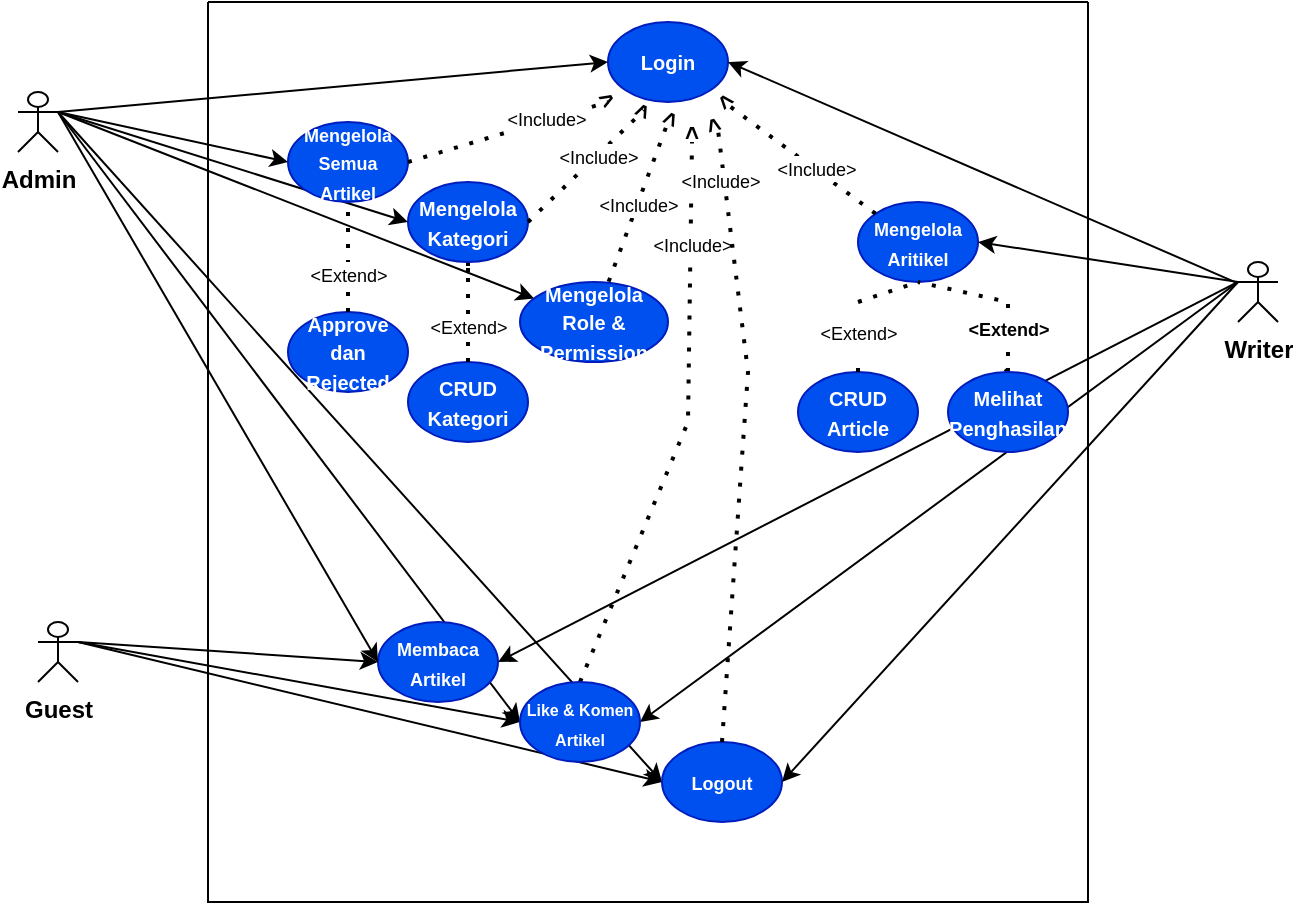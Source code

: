 <mxfile version="26.2.13">
  <diagram name="Page-1" id="5_PxfF87xwtZbWOUVoVM">
    <mxGraphModel dx="835" dy="490" grid="1" gridSize="10" guides="1" tooltips="1" connect="1" arrows="1" fold="1" page="1" pageScale="1" pageWidth="850" pageHeight="1100" math="0" shadow="0">
      <root>
        <mxCell id="0" />
        <mxCell id="1" parent="0" />
        <mxCell id="FiibV92SIHVnTIMMilG7-41" value="" style="endArrow=classic;html=1;rounded=0;exitX=0;exitY=0.333;exitDx=0;exitDy=0;exitPerimeter=0;entryX=1;entryY=0.5;entryDx=0;entryDy=0;fontStyle=1" parent="1" source="FiibV92SIHVnTIMMilG7-24" target="FiibV92SIHVnTIMMilG7-39" edge="1">
          <mxGeometry width="50" height="50" relative="1" as="geometry">
            <mxPoint x="420" y="360" as="sourcePoint" />
            <mxPoint x="470" y="310" as="targetPoint" />
          </mxGeometry>
        </mxCell>
        <mxCell id="FiibV92SIHVnTIMMilG7-21" value="" style="endArrow=classic;html=1;rounded=0;entryX=0;entryY=0.5;entryDx=0;entryDy=0;exitX=1;exitY=0.333;exitDx=0;exitDy=0;exitPerimeter=0;fontStyle=1" parent="1" source="FiibV92SIHVnTIMMilG7-3" target="FiibV92SIHVnTIMMilG7-17" edge="1">
          <mxGeometry width="50" height="50" relative="1" as="geometry">
            <mxPoint x="220" y="330" as="sourcePoint" />
            <mxPoint x="320" y="260" as="targetPoint" />
          </mxGeometry>
        </mxCell>
        <mxCell id="FiibV92SIHVnTIMMilG7-32" value="" style="endArrow=classic;html=1;rounded=0;exitX=0;exitY=0.333;exitDx=0;exitDy=0;exitPerimeter=0;entryX=1;entryY=0.5;entryDx=0;entryDy=0;fontStyle=1" parent="1" source="FiibV92SIHVnTIMMilG7-24" target="FiibV92SIHVnTIMMilG7-11" edge="1">
          <mxGeometry width="50" height="50" relative="1" as="geometry">
            <mxPoint x="710" y="300" as="sourcePoint" />
            <mxPoint x="500" y="310" as="targetPoint" />
            <Array as="points" />
          </mxGeometry>
        </mxCell>
        <mxCell id="FiibV92SIHVnTIMMilG7-42" value="" style="endArrow=classic;html=1;rounded=0;entryX=0;entryY=0.5;entryDx=0;entryDy=0;exitX=1;exitY=0.333;exitDx=0;exitDy=0;exitPerimeter=0;fontStyle=1" parent="1" source="FiibV92SIHVnTIMMilG7-35" target="FiibV92SIHVnTIMMilG7-39" edge="1">
          <mxGeometry width="50" height="50" relative="1" as="geometry">
            <mxPoint x="200" y="410" as="sourcePoint" />
            <mxPoint x="470" y="310" as="targetPoint" />
          </mxGeometry>
        </mxCell>
        <mxCell id="FiibV92SIHVnTIMMilG7-82" value="" style="endArrow=classic;html=1;rounded=0;exitX=1;exitY=0.333;exitDx=0;exitDy=0;exitPerimeter=0;entryX=0;entryY=0.5;entryDx=0;entryDy=0;fontStyle=1" parent="1" source="FiibV92SIHVnTIMMilG7-35" target="FiibV92SIHVnTIMMilG7-76" edge="1">
          <mxGeometry width="50" height="50" relative="1" as="geometry">
            <mxPoint x="370" y="490" as="sourcePoint" />
            <mxPoint x="420" y="440" as="targetPoint" />
          </mxGeometry>
        </mxCell>
        <mxCell id="FiibV92SIHVnTIMMilG7-83" value="" style="endArrow=classic;html=1;rounded=0;exitX=1;exitY=0.333;exitDx=0;exitDy=0;exitPerimeter=0;entryX=0;entryY=0.5;entryDx=0;entryDy=0;fontStyle=1" parent="1" source="FiibV92SIHVnTIMMilG7-3" target="FiibV92SIHVnTIMMilG7-76" edge="1">
          <mxGeometry width="50" height="50" relative="1" as="geometry">
            <mxPoint x="370" y="490" as="sourcePoint" />
            <mxPoint x="420" y="440" as="targetPoint" />
          </mxGeometry>
        </mxCell>
        <mxCell id="FiibV92SIHVnTIMMilG7-43" value="" style="endArrow=classic;html=1;rounded=0;exitX=1;exitY=0.333;exitDx=0;exitDy=0;exitPerimeter=0;entryX=0;entryY=0.5;entryDx=0;entryDy=0;fontStyle=1" parent="1" source="FiibV92SIHVnTIMMilG7-3" target="FiibV92SIHVnTIMMilG7-39" edge="1">
          <mxGeometry width="50" height="50" relative="1" as="geometry">
            <mxPoint x="420" y="360" as="sourcePoint" />
            <mxPoint x="470" y="310" as="targetPoint" />
          </mxGeometry>
        </mxCell>
        <mxCell id="FiibV92SIHVnTIMMilG7-22" value="" style="endArrow=classic;html=1;rounded=0;exitX=1;exitY=0.333;exitDx=0;exitDy=0;exitPerimeter=0;fontStyle=1" parent="1" source="FiibV92SIHVnTIMMilG7-3" target="FiibV92SIHVnTIMMilG7-18" edge="1">
          <mxGeometry width="50" height="50" relative="1" as="geometry">
            <mxPoint x="100" y="230" as="sourcePoint" />
            <mxPoint x="335" y="352.5" as="targetPoint" />
          </mxGeometry>
        </mxCell>
        <mxCell id="FiibV92SIHVnTIMMilG7-3" value="Admin" style="shape=umlActor;verticalLabelPosition=bottom;verticalAlign=top;html=1;outlineConnect=0;fontStyle=1" parent="1" vertex="1">
          <mxGeometry x="110" y="245" width="20" height="30" as="geometry" />
        </mxCell>
        <mxCell id="FiibV92SIHVnTIMMilG7-9" value="" style="swimlane;startSize=0;fontStyle=1" parent="1" vertex="1">
          <mxGeometry x="205" y="200" width="440" height="450" as="geometry" />
        </mxCell>
        <mxCell id="FiibV92SIHVnTIMMilG7-18" value="&lt;font size=&quot;1&quot;&gt;Mengelola&lt;/font&gt;&lt;div&gt;&lt;font size=&quot;1&quot;&gt;Role &amp;amp; Permission&lt;/font&gt;&lt;/div&gt;" style="ellipse;whiteSpace=wrap;html=1;fillColor=#0050ef;fontColor=#ffffff;strokeColor=#001DBC;fontStyle=1" parent="FiibV92SIHVnTIMMilG7-9" vertex="1">
          <mxGeometry x="156" y="140" width="74" height="40" as="geometry" />
        </mxCell>
        <mxCell id="FiibV92SIHVnTIMMilG7-15" value="&lt;font style=&quot;font-size: 9px;&quot;&gt;Mengelola&lt;/font&gt;&lt;div&gt;&lt;font style=&quot;font-size: 9px;&quot;&gt;Semua Artikel&lt;/font&gt;&lt;/div&gt;" style="ellipse;whiteSpace=wrap;html=1;fillColor=#0050ef;fontColor=#ffffff;strokeColor=#001DBC;fontStyle=1" parent="FiibV92SIHVnTIMMilG7-9" vertex="1">
          <mxGeometry x="40" y="60" width="60" height="40" as="geometry" />
        </mxCell>
        <mxCell id="FiibV92SIHVnTIMMilG7-27" value="&lt;font size=&quot;1&quot;&gt;Login&lt;/font&gt;" style="ellipse;whiteSpace=wrap;html=1;fillColor=#0050ef;fontColor=#ffffff;strokeColor=#001DBC;fontStyle=1" parent="FiibV92SIHVnTIMMilG7-9" vertex="1">
          <mxGeometry x="200" y="10" width="60" height="40" as="geometry" />
        </mxCell>
        <mxCell id="FiibV92SIHVnTIMMilG7-61" value="" style="endArrow=none;dashed=1;html=1;dashPattern=1 3;strokeWidth=2;rounded=0;entryX=0.5;entryY=1;entryDx=0;entryDy=0;exitX=0.5;exitY=0;exitDx=0;exitDy=0;fontStyle=1" parent="FiibV92SIHVnTIMMilG7-9" target="FiibV92SIHVnTIMMilG7-15" edge="1">
          <mxGeometry width="50" height="50" relative="1" as="geometry">
            <mxPoint x="70" y="115" as="sourcePoint" />
            <mxPoint x="220" y="170" as="targetPoint" />
          </mxGeometry>
        </mxCell>
        <mxCell id="FiibV92SIHVnTIMMilG7-62" value="&lt;font style=&quot;font-size: 9px;&quot;&gt;&lt;span&gt;Mengelola Aritikel&lt;/span&gt;&lt;/font&gt;" style="ellipse;whiteSpace=wrap;html=1;fillColor=#0050ef;fontColor=#ffffff;strokeColor=#001DBC;textShadow=0;fontStyle=1" parent="FiibV92SIHVnTIMMilG7-9" vertex="1">
          <mxGeometry x="325" y="100" width="60" height="40" as="geometry" />
        </mxCell>
        <mxCell id="FiibV92SIHVnTIMMilG7-57" value="&lt;font size=&quot;1&quot;&gt;Approve dan Rejected&lt;/font&gt;" style="ellipse;whiteSpace=wrap;html=1;fillColor=#0050ef;fontColor=#ffffff;strokeColor=#001DBC;fontStyle=1" parent="FiibV92SIHVnTIMMilG7-9" vertex="1">
          <mxGeometry x="40" y="155" width="60" height="40" as="geometry" />
        </mxCell>
        <mxCell id="FiibV92SIHVnTIMMilG7-66" value="&lt;font size=&quot;1&quot;&gt;CRUD&lt;/font&gt;&lt;div&gt;&lt;font size=&quot;1&quot;&gt;Article&lt;/font&gt;&lt;/div&gt;" style="ellipse;whiteSpace=wrap;html=1;fillColor=#0050ef;fontColor=#ffffff;strokeColor=#001DBC;fontStyle=1" parent="FiibV92SIHVnTIMMilG7-9" vertex="1">
          <mxGeometry x="295" y="185" width="60" height="40" as="geometry" />
        </mxCell>
        <mxCell id="FiibV92SIHVnTIMMilG7-67" value="" style="endArrow=none;dashed=1;html=1;dashPattern=1 3;strokeWidth=2;rounded=0;entryX=0.5;entryY=1;entryDx=0;entryDy=0;exitX=0.5;exitY=0;exitDx=0;exitDy=0;fontStyle=1" parent="FiibV92SIHVnTIMMilG7-9" source="FiibV92SIHVnTIMMilG7-60" target="FiibV92SIHVnTIMMilG7-62" edge="1">
          <mxGeometry width="50" height="50" relative="1" as="geometry">
            <mxPoint x="250" y="260" as="sourcePoint" />
            <mxPoint x="300" y="210" as="targetPoint" />
          </mxGeometry>
        </mxCell>
        <mxCell id="FiibV92SIHVnTIMMilG7-68" value="" style="endArrow=none;dashed=1;html=1;dashPattern=1 3;strokeWidth=2;rounded=0;entryX=0.5;entryY=1;entryDx=0;entryDy=0;exitX=0.5;exitY=0;exitDx=0;exitDy=0;fontStyle=1" parent="FiibV92SIHVnTIMMilG7-9" source="FiibV92SIHVnTIMMilG7-66" target="FiibV92SIHVnTIMMilG7-60" edge="1">
          <mxGeometry width="50" height="50" relative="1" as="geometry">
            <mxPoint x="460" y="340" as="sourcePoint" />
            <mxPoint x="460" y="300" as="targetPoint" />
          </mxGeometry>
        </mxCell>
        <mxCell id="FiibV92SIHVnTIMMilG7-60" value="&lt;font style=&quot;font-size: 9px;&quot;&gt;&amp;lt;Extend&amp;gt;&lt;/font&gt;" style="text;html=1;align=center;verticalAlign=middle;resizable=0;points=[];autosize=1;strokeColor=none;fillColor=none;fontStyle=0" parent="FiibV92SIHVnTIMMilG7-9" vertex="1">
          <mxGeometry x="295" y="150" width="60" height="30" as="geometry" />
        </mxCell>
        <mxCell id="FiibV92SIHVnTIMMilG7-70" value="" style="endArrow=none;dashed=1;html=1;dashPattern=1 3;strokeWidth=2;rounded=0;exitX=0.5;exitY=0;exitDx=0;exitDy=0;entryX=0.5;entryY=1;entryDx=0;entryDy=0;fontStyle=1" parent="FiibV92SIHVnTIMMilG7-9" source="FiibV92SIHVnTIMMilG7-69" target="FiibV92SIHVnTIMMilG7-62" edge="1">
          <mxGeometry width="50" height="50" relative="1" as="geometry">
            <mxPoint x="395" y="150" as="sourcePoint" />
            <mxPoint x="300" y="210" as="targetPoint" />
            <Array as="points">
              <mxPoint x="400" y="150" />
            </Array>
          </mxGeometry>
        </mxCell>
        <mxCell id="bdpBuSMv_gDnvkWVU8WQ-47" value="&lt;font style=&quot;font-size: 9px;&quot;&gt;&amp;lt;Extend&amp;gt;&lt;/font&gt;" style="edgeLabel;html=1;align=center;verticalAlign=middle;resizable=0;points=[];fontStyle=1" vertex="1" connectable="0" parent="FiibV92SIHVnTIMMilG7-70">
          <mxGeometry x="-0.443" relative="1" as="geometry">
            <mxPoint as="offset" />
          </mxGeometry>
        </mxCell>
        <mxCell id="FiibV92SIHVnTIMMilG7-72" value="" style="endArrow=none;dashed=1;html=1;dashPattern=1 3;strokeWidth=2;rounded=0;exitX=0.5;exitY=0;exitDx=0;exitDy=0;entryX=0.5;entryY=1;entryDx=0;entryDy=0;fontStyle=1" parent="FiibV92SIHVnTIMMilG7-9" source="FiibV92SIHVnTIMMilG7-69" edge="1">
          <mxGeometry width="50" height="50" relative="1" as="geometry">
            <mxPoint x="530" y="360" as="sourcePoint" />
            <mxPoint x="395" y="180" as="targetPoint" />
          </mxGeometry>
        </mxCell>
        <mxCell id="FiibV92SIHVnTIMMilG7-76" value="&lt;font style=&quot;font-size: 9px;&quot;&gt;Logout&lt;/font&gt;" style="ellipse;whiteSpace=wrap;html=1;fillColor=#0050ef;fontColor=#ffffff;strokeColor=#001DBC;fontStyle=1" parent="FiibV92SIHVnTIMMilG7-9" vertex="1">
          <mxGeometry x="227" y="370" width="60" height="40" as="geometry" />
        </mxCell>
        <mxCell id="FiibV92SIHVnTIMMilG7-85" value="&lt;font size=&quot;1&quot;&gt;CRUD&lt;/font&gt;&lt;div&gt;&lt;font size=&quot;1&quot;&gt;Kategori&lt;/font&gt;&lt;/div&gt;" style="ellipse;whiteSpace=wrap;html=1;fillColor=#0050ef;fontColor=#ffffff;strokeColor=#001DBC;fontStyle=1" parent="FiibV92SIHVnTIMMilG7-9" vertex="1">
          <mxGeometry x="100" y="180" width="60" height="40" as="geometry" />
        </mxCell>
        <mxCell id="FiibV92SIHVnTIMMilG7-90" value="" style="endArrow=none;dashed=1;html=1;dashPattern=1 3;strokeWidth=2;rounded=0;exitX=0.5;exitY=0;exitDx=0;exitDy=0;entryX=0.5;entryY=1;entryDx=0;entryDy=0;fontStyle=1" parent="FiibV92SIHVnTIMMilG7-9" target="FiibV92SIHVnTIMMilG7-17" edge="1">
          <mxGeometry width="50" height="50" relative="1" as="geometry">
            <mxPoint x="130" y="135" as="sourcePoint" />
            <mxPoint x="200" y="210" as="targetPoint" />
          </mxGeometry>
        </mxCell>
        <mxCell id="FiibV92SIHVnTIMMilG7-92" value="" style="endArrow=none;dashed=1;html=1;dashPattern=1 3;strokeWidth=2;rounded=0;exitX=0.5;exitY=0;exitDx=0;exitDy=0;entryX=0.5;entryY=1;entryDx=0;entryDy=0;fontStyle=1" parent="FiibV92SIHVnTIMMilG7-9" source="FiibV92SIHVnTIMMilG7-85" target="FiibV92SIHVnTIMMilG7-17" edge="1">
          <mxGeometry width="50" height="50" relative="1" as="geometry">
            <mxPoint x="310" y="370" as="sourcePoint" />
            <mxPoint x="130" y="165" as="targetPoint" />
          </mxGeometry>
        </mxCell>
        <mxCell id="bdpBuSMv_gDnvkWVU8WQ-48" value="&lt;span style=&quot;font-size: 9px;&quot;&gt;&amp;lt;Extend&amp;gt;&lt;/span&gt;" style="edgeLabel;html=1;align=center;verticalAlign=middle;resizable=0;points=[];fontStyle=0" vertex="1" connectable="0" parent="FiibV92SIHVnTIMMilG7-92">
          <mxGeometry x="-0.283" relative="1" as="geometry">
            <mxPoint as="offset" />
          </mxGeometry>
        </mxCell>
        <mxCell id="bdpBuSMv_gDnvkWVU8WQ-6" value="" style="endArrow=none;dashed=1;html=1;dashPattern=1 3;strokeWidth=2;rounded=0;exitX=1;exitY=0.5;exitDx=0;exitDy=0;fontStyle=1" edge="1" parent="FiibV92SIHVnTIMMilG7-9" source="FiibV92SIHVnTIMMilG7-15">
          <mxGeometry width="50" height="50" relative="1" as="geometry">
            <mxPoint x="170" y="220" as="sourcePoint" />
            <mxPoint x="200" y="50" as="targetPoint" />
          </mxGeometry>
        </mxCell>
        <mxCell id="bdpBuSMv_gDnvkWVU8WQ-39" value="&lt;font style=&quot;font-size: 9px;&quot;&gt;&amp;lt;Include&amp;gt;&lt;/font&gt;" style="edgeLabel;html=1;align=center;verticalAlign=middle;resizable=0;points=[];fontStyle=0" vertex="1" connectable="0" parent="bdpBuSMv_gDnvkWVU8WQ-6">
          <mxGeometry x="0.385" y="1" relative="1" as="geometry">
            <mxPoint as="offset" />
          </mxGeometry>
        </mxCell>
        <mxCell id="FiibV92SIHVnTIMMilG7-17" value="&lt;font size=&quot;1&quot;&gt;Mengelola&lt;/font&gt;&lt;div&gt;&lt;font size=&quot;1&quot;&gt;Kategori&lt;/font&gt;&lt;/div&gt;" style="ellipse;whiteSpace=wrap;html=1;fillColor=#0050ef;fontColor=#ffffff;strokeColor=#001DBC;fontStyle=1" parent="FiibV92SIHVnTIMMilG7-9" vertex="1">
          <mxGeometry x="100" y="90" width="60" height="40" as="geometry" />
        </mxCell>
        <mxCell id="bdpBuSMv_gDnvkWVU8WQ-7" value="" style="endArrow=none;dashed=1;html=1;dashPattern=1 3;strokeWidth=2;rounded=0;entryX=0.5;entryY=1;entryDx=0;entryDy=0;exitX=0.5;exitY=0;exitDx=0;exitDy=0;fontStyle=1" edge="1" parent="FiibV92SIHVnTIMMilG7-9" source="FiibV92SIHVnTIMMilG7-57" target="FiibV92SIHVnTIMMilG7-15">
          <mxGeometry width="50" height="50" relative="1" as="geometry">
            <mxPoint x="240" y="305" as="sourcePoint" />
            <mxPoint x="70" y="145" as="targetPoint" />
          </mxGeometry>
        </mxCell>
        <mxCell id="bdpBuSMv_gDnvkWVU8WQ-50" value="&lt;span style=&quot;font-size: 9px;&quot;&gt;&amp;lt;Extend&amp;gt;&lt;/span&gt;" style="edgeLabel;html=1;align=center;verticalAlign=middle;resizable=0;points=[];fontStyle=0" vertex="1" connectable="0" parent="bdpBuSMv_gDnvkWVU8WQ-7">
          <mxGeometry x="-0.292" relative="1" as="geometry">
            <mxPoint as="offset" />
          </mxGeometry>
        </mxCell>
        <mxCell id="bdpBuSMv_gDnvkWVU8WQ-8" value="" style="endArrow=none;dashed=1;html=1;dashPattern=1 3;strokeWidth=2;rounded=0;exitX=1;exitY=0.5;exitDx=0;exitDy=0;entryX=0.3;entryY=0.96;entryDx=0;entryDy=0;entryPerimeter=0;fontStyle=1" edge="1" parent="FiibV92SIHVnTIMMilG7-9" source="FiibV92SIHVnTIMMilG7-17">
          <mxGeometry width="50" height="50" relative="1" as="geometry">
            <mxPoint x="160.0" y="115.8" as="sourcePoint" />
            <mxPoint x="218" y="54.2" as="targetPoint" />
            <Array as="points" />
          </mxGeometry>
        </mxCell>
        <mxCell id="bdpBuSMv_gDnvkWVU8WQ-36" value="&lt;span style=&quot;font-size: 9px;&quot;&gt;&amp;lt;Include&amp;gt;&lt;/span&gt;" style="edgeLabel;html=1;align=center;verticalAlign=middle;resizable=0;points=[];fontStyle=0" vertex="1" connectable="0" parent="bdpBuSMv_gDnvkWVU8WQ-8">
          <mxGeometry x="0.207" relative="1" as="geometry">
            <mxPoint as="offset" />
          </mxGeometry>
        </mxCell>
        <mxCell id="bdpBuSMv_gDnvkWVU8WQ-9" value="" style="endArrow=none;dashed=1;html=1;dashPattern=1 3;strokeWidth=2;rounded=0;entryX=0.5;entryY=1;entryDx=0;entryDy=0;exitX=0.599;exitY=-0.005;exitDx=0;exitDy=0;exitPerimeter=0;fontStyle=1" edge="1" parent="FiibV92SIHVnTIMMilG7-9" source="FiibV92SIHVnTIMMilG7-18">
          <mxGeometry width="50" height="50" relative="1" as="geometry">
            <mxPoint x="210" y="130" as="sourcePoint" />
            <mxPoint x="230" y="60" as="targetPoint" />
            <Array as="points" />
          </mxGeometry>
        </mxCell>
        <mxCell id="bdpBuSMv_gDnvkWVU8WQ-38" value="&lt;span style=&quot;font-size: 9px;&quot;&gt;&amp;lt;Include&amp;gt;&lt;/span&gt;" style="edgeLabel;html=1;align=center;verticalAlign=middle;resizable=0;points=[];fontStyle=0" vertex="1" connectable="0" parent="bdpBuSMv_gDnvkWVU8WQ-9">
          <mxGeometry x="-0.011" y="-1" relative="1" as="geometry">
            <mxPoint x="-1" as="offset" />
          </mxGeometry>
        </mxCell>
        <mxCell id="bdpBuSMv_gDnvkWVU8WQ-10" value="" style="endArrow=none;dashed=1;html=1;dashPattern=1 3;strokeWidth=2;rounded=0;exitX=0;exitY=0;exitDx=0;exitDy=0;entryX=0.743;entryY=0.98;entryDx=0;entryDy=0;entryPerimeter=0;fontStyle=1" edge="1" parent="FiibV92SIHVnTIMMilG7-9" source="FiibV92SIHVnTIMMilG7-62">
          <mxGeometry width="50" height="50" relative="1" as="geometry">
            <mxPoint x="338.42" y="110.8" as="sourcePoint" />
            <mxPoint x="258.0" y="50.0" as="targetPoint" />
          </mxGeometry>
        </mxCell>
        <mxCell id="bdpBuSMv_gDnvkWVU8WQ-25" value="&lt;span style=&quot;font-size: 9px;&quot;&gt;&amp;lt;Include&amp;gt;&lt;/span&gt;" style="edgeLabel;html=1;align=center;verticalAlign=middle;resizable=0;points=[];fontStyle=0" vertex="1" connectable="0" parent="bdpBuSMv_gDnvkWVU8WQ-10">
          <mxGeometry x="-0.199" y="-1" relative="1" as="geometry">
            <mxPoint as="offset" />
          </mxGeometry>
        </mxCell>
        <mxCell id="bdpBuSMv_gDnvkWVU8WQ-12" value="&lt;span&gt;&amp;gt;&lt;/span&gt;" style="text;html=1;align=center;verticalAlign=middle;resizable=0;points=[];autosize=1;strokeColor=none;fillColor=none;rotation=-65;fontStyle=1" vertex="1" parent="FiibV92SIHVnTIMMilG7-9">
          <mxGeometry x="216" y="44" width="30" height="30" as="geometry" />
        </mxCell>
        <mxCell id="bdpBuSMv_gDnvkWVU8WQ-14" value="&lt;span&gt;&amp;gt;&lt;/span&gt;" style="text;html=1;align=center;verticalAlign=middle;resizable=0;points=[];autosize=1;strokeColor=none;fillColor=none;rotation=-130;fontStyle=1" vertex="1" parent="FiibV92SIHVnTIMMilG7-9">
          <mxGeometry x="244" y="35" width="30" height="30" as="geometry" />
        </mxCell>
        <mxCell id="bdpBuSMv_gDnvkWVU8WQ-15" value="&lt;span&gt;&amp;gt;&lt;/span&gt;" style="text;html=1;align=center;verticalAlign=middle;resizable=0;points=[];autosize=1;strokeColor=none;fillColor=none;rotation=-65;fontStyle=1" vertex="1" parent="FiibV92SIHVnTIMMilG7-9">
          <mxGeometry x="202" y="40" width="30" height="30" as="geometry" />
        </mxCell>
        <mxCell id="bdpBuSMv_gDnvkWVU8WQ-16" value="&lt;span&gt;&amp;gt;&lt;/span&gt;" style="text;html=1;align=center;verticalAlign=middle;resizable=0;points=[];autosize=1;strokeColor=none;fillColor=none;rotation=-30;fontStyle=1" vertex="1" parent="FiibV92SIHVnTIMMilG7-9">
          <mxGeometry x="184" y="34" width="30" height="30" as="geometry" />
        </mxCell>
        <mxCell id="bdpBuSMv_gDnvkWVU8WQ-17" value="" style="endArrow=none;dashed=1;html=1;dashPattern=1 3;strokeWidth=2;rounded=0;exitX=0.5;exitY=0;exitDx=0;exitDy=0;fontStyle=1" edge="1" parent="FiibV92SIHVnTIMMilG7-9" source="FiibV92SIHVnTIMMilG7-39">
          <mxGeometry width="50" height="50" relative="1" as="geometry">
            <mxPoint x="216" y="346.0" as="sourcePoint" />
            <mxPoint x="241.998" y="69.996" as="targetPoint" />
            <Array as="points">
              <mxPoint x="240" y="210" />
            </Array>
          </mxGeometry>
        </mxCell>
        <mxCell id="bdpBuSMv_gDnvkWVU8WQ-42" value="&lt;span style=&quot;font-size: 9px;&quot;&gt;&amp;lt;Include&amp;gt;&lt;/span&gt;" style="edgeLabel;html=1;align=center;verticalAlign=middle;resizable=0;points=[];fontStyle=0" vertex="1" connectable="0" parent="bdpBuSMv_gDnvkWVU8WQ-17">
          <mxGeometry x="0.638" relative="1" as="geometry">
            <mxPoint as="offset" />
          </mxGeometry>
        </mxCell>
        <mxCell id="bdpBuSMv_gDnvkWVU8WQ-19" value="&lt;span&gt;&amp;gt;&lt;/span&gt;" style="text;html=1;align=center;verticalAlign=middle;resizable=0;points=[];autosize=1;strokeColor=none;fillColor=none;rotation=-90;fontStyle=1" vertex="1" parent="FiibV92SIHVnTIMMilG7-9">
          <mxGeometry x="227" y="51" width="30" height="30" as="geometry" />
        </mxCell>
        <mxCell id="bdpBuSMv_gDnvkWVU8WQ-20" value="" style="endArrow=none;dashed=1;html=1;dashPattern=1 3;strokeWidth=2;rounded=0;exitX=0.5;exitY=0;exitDx=0;exitDy=0;fontStyle=1" edge="1" parent="FiibV92SIHVnTIMMilG7-9" source="FiibV92SIHVnTIMMilG7-76">
          <mxGeometry width="50" height="50" relative="1" as="geometry">
            <mxPoint x="269.98" y="390" as="sourcePoint" />
            <mxPoint x="255.005" y="63.996" as="targetPoint" />
            <Array as="points">
              <mxPoint x="270" y="185" />
            </Array>
          </mxGeometry>
        </mxCell>
        <mxCell id="bdpBuSMv_gDnvkWVU8WQ-41" value="&lt;span style=&quot;font-size: 9px;&quot;&gt;&amp;lt;Include&amp;gt;&lt;/span&gt;" style="edgeLabel;html=1;align=center;verticalAlign=middle;resizable=0;points=[];fontStyle=0" vertex="1" connectable="0" parent="bdpBuSMv_gDnvkWVU8WQ-20">
          <mxGeometry x="0.838" y="2" relative="1" as="geometry">
            <mxPoint as="offset" />
          </mxGeometry>
        </mxCell>
        <mxCell id="bdpBuSMv_gDnvkWVU8WQ-21" value="&lt;span&gt;&amp;gt;&lt;/span&gt;" style="text;html=1;align=center;verticalAlign=middle;resizable=0;points=[];autosize=1;strokeColor=none;fillColor=none;rotation=-105;fontStyle=1" vertex="1" parent="FiibV92SIHVnTIMMilG7-9">
          <mxGeometry x="238" y="47" width="30" height="30" as="geometry" />
        </mxCell>
        <mxCell id="FiibV92SIHVnTIMMilG7-69" value="&lt;font size=&quot;1&quot;&gt;Melihat&lt;/font&gt;&lt;div&gt;&lt;font size=&quot;1&quot;&gt;Penghasilan&lt;/font&gt;&lt;/div&gt;" style="ellipse;whiteSpace=wrap;html=1;fillColor=#0050ef;fontColor=#ffffff;strokeColor=#001DBC;fontStyle=1" parent="FiibV92SIHVnTIMMilG7-9" vertex="1">
          <mxGeometry x="370" y="185" width="60" height="40" as="geometry" />
        </mxCell>
        <mxCell id="FiibV92SIHVnTIMMilG7-11" value="&lt;font style=&quot;font-size: 9px;&quot;&gt;Membaca&lt;/font&gt;&lt;div&gt;&lt;font style=&quot;font-size: 9px;&quot;&gt;Artikel&lt;/font&gt;&lt;/div&gt;" style="ellipse;whiteSpace=wrap;html=1;fillColor=#0050ef;fontColor=#ffffff;strokeColor=#001DBC;fontStyle=1" parent="FiibV92SIHVnTIMMilG7-9" vertex="1">
          <mxGeometry x="85" y="310" width="60" height="40" as="geometry" />
        </mxCell>
        <mxCell id="FiibV92SIHVnTIMMilG7-39" value="&lt;font style=&quot;font-size: 8px;&quot;&gt;Like &amp;amp; Komen Artikel&lt;/font&gt;" style="ellipse;whiteSpace=wrap;html=1;fillColor=#0050ef;fontColor=#ffffff;strokeColor=#001DBC;fontStyle=1" parent="FiibV92SIHVnTIMMilG7-9" vertex="1">
          <mxGeometry x="156" y="340" width="60" height="40" as="geometry" />
        </mxCell>
        <mxCell id="FiibV92SIHVnTIMMilG7-13" value="" style="endArrow=classic;html=1;rounded=0;entryX=0;entryY=0.5;entryDx=0;entryDy=0;exitX=1;exitY=0.333;exitDx=0;exitDy=0;exitPerimeter=0;fontStyle=1" parent="1" source="FiibV92SIHVnTIMMilG7-3" target="FiibV92SIHVnTIMMilG7-11" edge="1">
          <mxGeometry width="50" height="50" relative="1" as="geometry">
            <mxPoint x="200" y="310" as="sourcePoint" />
            <mxPoint x="250" y="260" as="targetPoint" />
          </mxGeometry>
        </mxCell>
        <mxCell id="FiibV92SIHVnTIMMilG7-20" value="" style="endArrow=classic;html=1;rounded=0;entryX=0;entryY=0.5;entryDx=0;entryDy=0;exitX=1;exitY=0.333;exitDx=0;exitDy=0;exitPerimeter=0;fontStyle=1" parent="1" source="FiibV92SIHVnTIMMilG7-3" target="FiibV92SIHVnTIMMilG7-15" edge="1">
          <mxGeometry width="50" height="50" relative="1" as="geometry">
            <mxPoint x="200" y="310" as="sourcePoint" />
            <mxPoint x="310" y="250" as="targetPoint" />
          </mxGeometry>
        </mxCell>
        <mxCell id="FiibV92SIHVnTIMMilG7-24" value="Writer" style="shape=umlActor;verticalLabelPosition=bottom;verticalAlign=top;html=1;outlineConnect=0;fontStyle=1" parent="1" vertex="1">
          <mxGeometry x="720" y="330" width="20" height="30" as="geometry" />
        </mxCell>
        <mxCell id="FiibV92SIHVnTIMMilG7-28" value="" style="endArrow=classic;html=1;rounded=0;entryX=1;entryY=0.5;entryDx=0;entryDy=0;fontStyle=1" parent="1" source="FiibV92SIHVnTIMMilG7-24" target="FiibV92SIHVnTIMMilG7-27" edge="1">
          <mxGeometry width="50" height="50" relative="1" as="geometry">
            <mxPoint x="440" y="370" as="sourcePoint" />
            <mxPoint x="490" y="320" as="targetPoint" />
          </mxGeometry>
        </mxCell>
        <mxCell id="FiibV92SIHVnTIMMilG7-29" value="" style="endArrow=classic;html=1;rounded=0;exitX=1;exitY=0.333;exitDx=0;exitDy=0;exitPerimeter=0;entryX=0;entryY=0.5;entryDx=0;entryDy=0;fontStyle=1" parent="1" source="FiibV92SIHVnTIMMilG7-3" target="FiibV92SIHVnTIMMilG7-27" edge="1">
          <mxGeometry width="50" height="50" relative="1" as="geometry">
            <mxPoint x="440" y="370" as="sourcePoint" />
            <mxPoint x="490" y="320" as="targetPoint" />
          </mxGeometry>
        </mxCell>
        <mxCell id="FiibV92SIHVnTIMMilG7-35" value="Guest" style="shape=umlActor;verticalLabelPosition=bottom;verticalAlign=top;html=1;outlineConnect=0;fontStyle=1" parent="1" vertex="1">
          <mxGeometry x="120" y="510" width="20" height="30" as="geometry" />
        </mxCell>
        <mxCell id="FiibV92SIHVnTIMMilG7-36" value="" style="endArrow=classic;html=1;rounded=0;exitX=1;exitY=0.333;exitDx=0;exitDy=0;exitPerimeter=0;entryX=0;entryY=0.5;entryDx=0;entryDy=0;fontStyle=1" parent="1" source="FiibV92SIHVnTIMMilG7-35" target="FiibV92SIHVnTIMMilG7-11" edge="1">
          <mxGeometry width="50" height="50" relative="1" as="geometry">
            <mxPoint x="410" y="410" as="sourcePoint" />
            <mxPoint x="460" y="360" as="targetPoint" />
          </mxGeometry>
        </mxCell>
        <mxCell id="FiibV92SIHVnTIMMilG7-33" value="" style="endArrow=classic;html=1;rounded=0;exitX=0;exitY=0.333;exitDx=0;exitDy=0;exitPerimeter=0;entryX=1;entryY=0.5;entryDx=0;entryDy=0;fontStyle=1" parent="1" source="FiibV92SIHVnTIMMilG7-24" target="FiibV92SIHVnTIMMilG7-62" edge="1">
          <mxGeometry width="50" height="50" relative="1" as="geometry">
            <mxPoint x="820" y="355" as="sourcePoint" />
            <mxPoint x="550.0" y="310" as="targetPoint" />
          </mxGeometry>
        </mxCell>
        <mxCell id="FiibV92SIHVnTIMMilG7-80" value="" style="endArrow=classic;html=1;rounded=0;exitX=0;exitY=0.333;exitDx=0;exitDy=0;exitPerimeter=0;entryX=1;entryY=0.5;entryDx=0;entryDy=0;fontStyle=1" parent="1" source="FiibV92SIHVnTIMMilG7-24" target="FiibV92SIHVnTIMMilG7-76" edge="1">
          <mxGeometry width="50" height="50" relative="1" as="geometry">
            <mxPoint x="370" y="490" as="sourcePoint" />
            <mxPoint x="420" y="440" as="targetPoint" />
          </mxGeometry>
        </mxCell>
      </root>
    </mxGraphModel>
  </diagram>
</mxfile>
